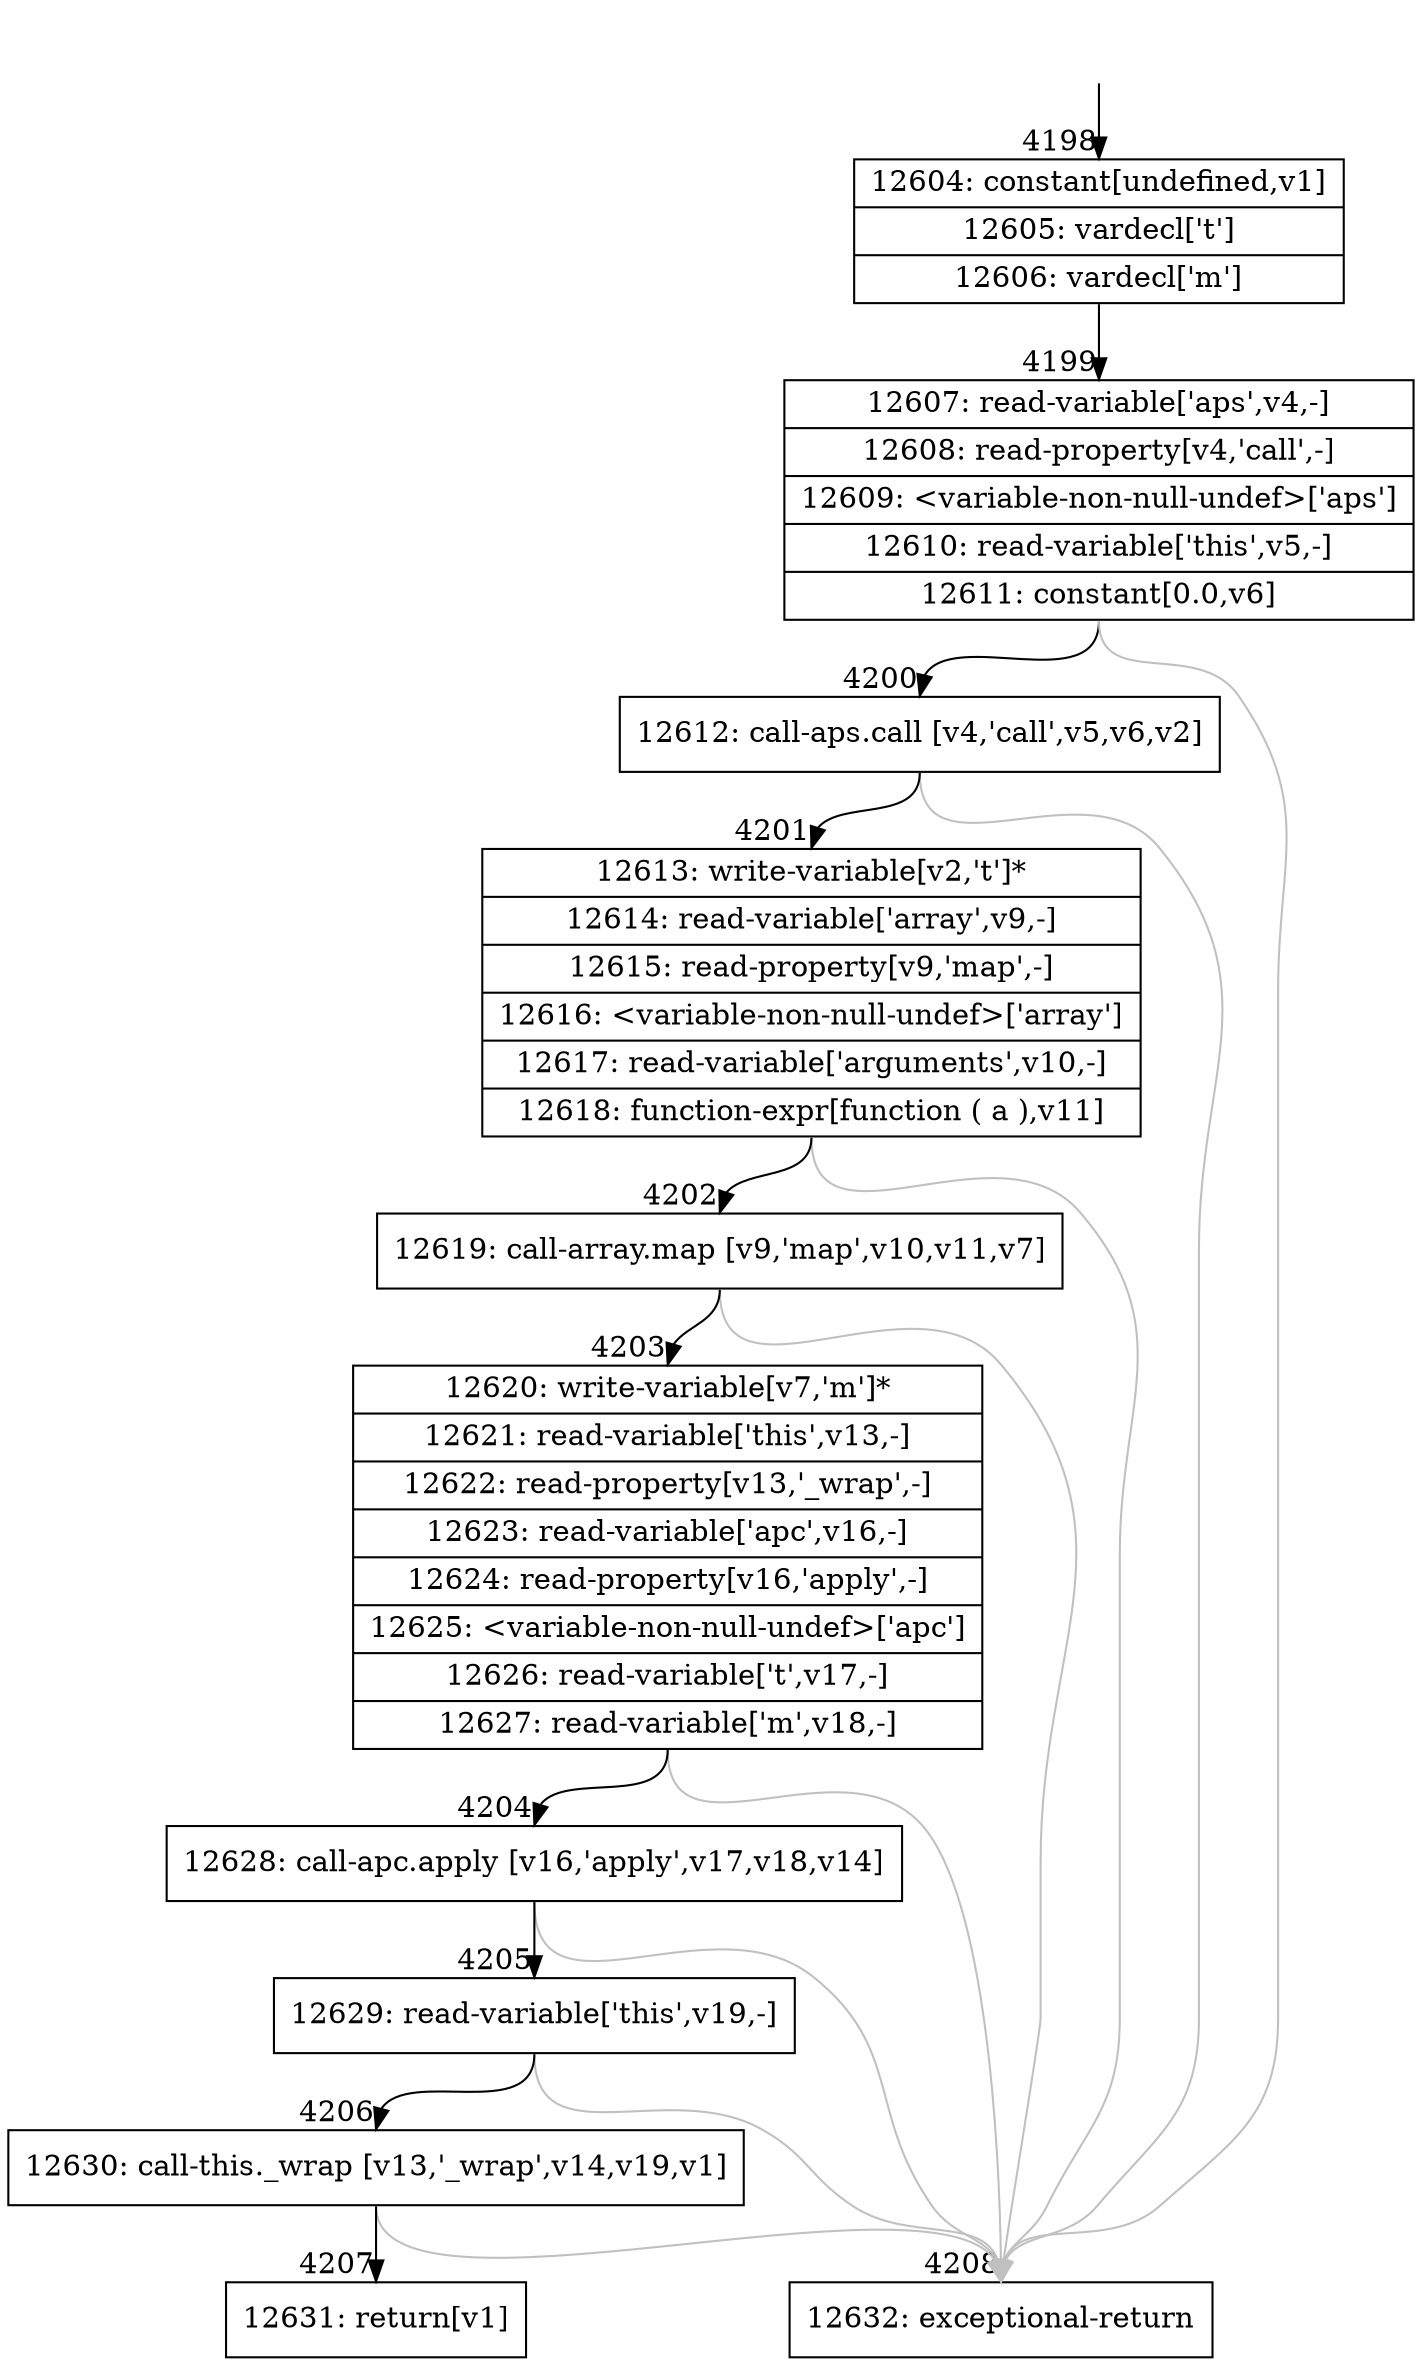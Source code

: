 digraph {
rankdir="TD"
BB_entry297[shape=none,label=""];
BB_entry297 -> BB4198 [tailport=s, headport=n, headlabel="    4198"]
BB4198 [shape=record label="{12604: constant[undefined,v1]|12605: vardecl['t']|12606: vardecl['m']}" ] 
BB4198 -> BB4199 [tailport=s, headport=n, headlabel="      4199"]
BB4199 [shape=record label="{12607: read-variable['aps',v4,-]|12608: read-property[v4,'call',-]|12609: \<variable-non-null-undef\>['aps']|12610: read-variable['this',v5,-]|12611: constant[0.0,v6]}" ] 
BB4199 -> BB4200 [tailport=s, headport=n, headlabel="      4200"]
BB4199 -> BB4208 [tailport=s, headport=n, color=gray, headlabel="      4208"]
BB4200 [shape=record label="{12612: call-aps.call [v4,'call',v5,v6,v2]}" ] 
BB4200 -> BB4201 [tailport=s, headport=n, headlabel="      4201"]
BB4200 -> BB4208 [tailport=s, headport=n, color=gray]
BB4201 [shape=record label="{12613: write-variable[v2,'t']*|12614: read-variable['array',v9,-]|12615: read-property[v9,'map',-]|12616: \<variable-non-null-undef\>['array']|12617: read-variable['arguments',v10,-]|12618: function-expr[function ( a ),v11]}" ] 
BB4201 -> BB4202 [tailport=s, headport=n, headlabel="      4202"]
BB4201 -> BB4208 [tailport=s, headport=n, color=gray]
BB4202 [shape=record label="{12619: call-array.map [v9,'map',v10,v11,v7]}" ] 
BB4202 -> BB4203 [tailport=s, headport=n, headlabel="      4203"]
BB4202 -> BB4208 [tailport=s, headport=n, color=gray]
BB4203 [shape=record label="{12620: write-variable[v7,'m']*|12621: read-variable['this',v13,-]|12622: read-property[v13,'_wrap',-]|12623: read-variable['apc',v16,-]|12624: read-property[v16,'apply',-]|12625: \<variable-non-null-undef\>['apc']|12626: read-variable['t',v17,-]|12627: read-variable['m',v18,-]}" ] 
BB4203 -> BB4204 [tailport=s, headport=n, headlabel="      4204"]
BB4203 -> BB4208 [tailport=s, headport=n, color=gray]
BB4204 [shape=record label="{12628: call-apc.apply [v16,'apply',v17,v18,v14]}" ] 
BB4204 -> BB4205 [tailport=s, headport=n, headlabel="      4205"]
BB4204 -> BB4208 [tailport=s, headport=n, color=gray]
BB4205 [shape=record label="{12629: read-variable['this',v19,-]}" ] 
BB4205 -> BB4206 [tailport=s, headport=n, headlabel="      4206"]
BB4205 -> BB4208 [tailport=s, headport=n, color=gray]
BB4206 [shape=record label="{12630: call-this._wrap [v13,'_wrap',v14,v19,v1]}" ] 
BB4206 -> BB4207 [tailport=s, headport=n, headlabel="      4207"]
BB4206 -> BB4208 [tailport=s, headport=n, color=gray]
BB4207 [shape=record label="{12631: return[v1]}" ] 
BB4208 [shape=record label="{12632: exceptional-return}" ] 
//#$~ 5796
}

